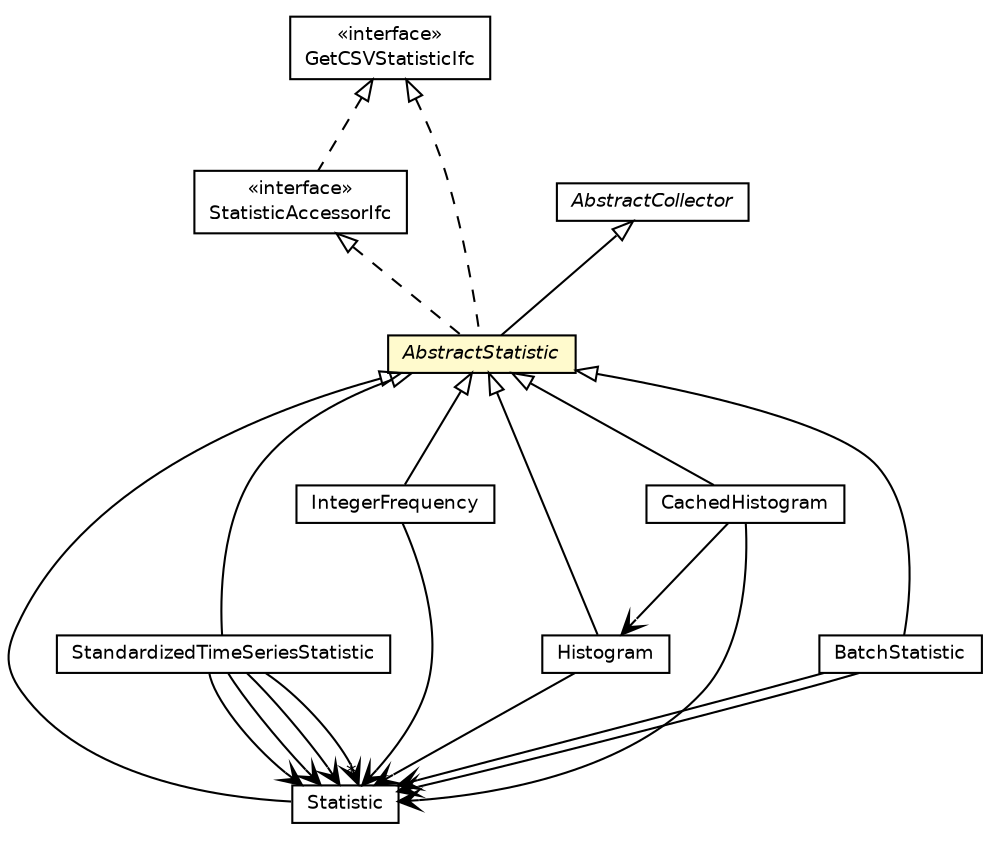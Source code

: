#!/usr/local/bin/dot
#
# Class diagram 
# Generated by UMLGraph version 5.4 (http://www.umlgraph.org/)
#

digraph G {
	edge [fontname="Helvetica",fontsize=10,labelfontname="Helvetica",labelfontsize=10];
	node [fontname="Helvetica",fontsize=10,shape=plaintext];
	nodesep=0.25;
	ranksep=0.5;
	// jsl.utilities.statistic.StatisticAccessorIfc
	c20190 [label=<<table title="jsl.utilities.statistic.StatisticAccessorIfc" border="0" cellborder="1" cellspacing="0" cellpadding="2" port="p" href="./StatisticAccessorIfc.html">
		<tr><td><table border="0" cellspacing="0" cellpadding="1">
<tr><td align="center" balign="center"> &#171;interface&#187; </td></tr>
<tr><td align="center" balign="center"> StatisticAccessorIfc </td></tr>
		</table></td></tr>
		</table>>, URL="./StatisticAccessorIfc.html", fontname="Helvetica", fontcolor="black", fontsize=9.0];
	// jsl.utilities.statistic.Statistic
	c20191 [label=<<table title="jsl.utilities.statistic.Statistic" border="0" cellborder="1" cellspacing="0" cellpadding="2" port="p" href="./Statistic.html">
		<tr><td><table border="0" cellspacing="0" cellpadding="1">
<tr><td align="center" balign="center"> Statistic </td></tr>
		</table></td></tr>
		</table>>, URL="./Statistic.html", fontname="Helvetica", fontcolor="black", fontsize=9.0];
	// jsl.utilities.statistic.StandardizedTimeSeriesStatistic
	c20192 [label=<<table title="jsl.utilities.statistic.StandardizedTimeSeriesStatistic" border="0" cellborder="1" cellspacing="0" cellpadding="2" port="p" href="./StandardizedTimeSeriesStatistic.html">
		<tr><td><table border="0" cellspacing="0" cellpadding="1">
<tr><td align="center" balign="center"> StandardizedTimeSeriesStatistic </td></tr>
		</table></td></tr>
		</table>>, URL="./StandardizedTimeSeriesStatistic.html", fontname="Helvetica", fontcolor="black", fontsize=9.0];
	// jsl.utilities.statistic.IntegerFrequency
	c20194 [label=<<table title="jsl.utilities.statistic.IntegerFrequency" border="0" cellborder="1" cellspacing="0" cellpadding="2" port="p" href="./IntegerFrequency.html">
		<tr><td><table border="0" cellspacing="0" cellpadding="1">
<tr><td align="center" balign="center"> IntegerFrequency </td></tr>
		</table></td></tr>
		</table>>, URL="./IntegerFrequency.html", fontname="Helvetica", fontcolor="black", fontsize=9.0];
	// jsl.utilities.statistic.Histogram
	c20196 [label=<<table title="jsl.utilities.statistic.Histogram" border="0" cellborder="1" cellspacing="0" cellpadding="2" port="p" href="./Histogram.html">
		<tr><td><table border="0" cellspacing="0" cellpadding="1">
<tr><td align="center" balign="center"> Histogram </td></tr>
		</table></td></tr>
		</table>>, URL="./Histogram.html", fontname="Helvetica", fontcolor="black", fontsize=9.0];
	// jsl.utilities.statistic.GetCSVStatisticIfc
	c20199 [label=<<table title="jsl.utilities.statistic.GetCSVStatisticIfc" border="0" cellborder="1" cellspacing="0" cellpadding="2" port="p" href="./GetCSVStatisticIfc.html">
		<tr><td><table border="0" cellspacing="0" cellpadding="1">
<tr><td align="center" balign="center"> &#171;interface&#187; </td></tr>
<tr><td align="center" balign="center"> GetCSVStatisticIfc </td></tr>
		</table></td></tr>
		</table>>, URL="./GetCSVStatisticIfc.html", fontname="Helvetica", fontcolor="black", fontsize=9.0];
	// jsl.utilities.statistic.CachedHistogram
	c20202 [label=<<table title="jsl.utilities.statistic.CachedHistogram" border="0" cellborder="1" cellspacing="0" cellpadding="2" port="p" href="./CachedHistogram.html">
		<tr><td><table border="0" cellspacing="0" cellpadding="1">
<tr><td align="center" balign="center"> CachedHistogram </td></tr>
		</table></td></tr>
		</table>>, URL="./CachedHistogram.html", fontname="Helvetica", fontcolor="black", fontsize=9.0];
	// jsl.utilities.statistic.BatchStatistic
	c20203 [label=<<table title="jsl.utilities.statistic.BatchStatistic" border="0" cellborder="1" cellspacing="0" cellpadding="2" port="p" href="./BatchStatistic.html">
		<tr><td><table border="0" cellspacing="0" cellpadding="1">
<tr><td align="center" balign="center"> BatchStatistic </td></tr>
		</table></td></tr>
		</table>>, URL="./BatchStatistic.html", fontname="Helvetica", fontcolor="black", fontsize=9.0];
	// jsl.utilities.statistic.AbstractStatistic
	c20204 [label=<<table title="jsl.utilities.statistic.AbstractStatistic" border="0" cellborder="1" cellspacing="0" cellpadding="2" port="p" bgcolor="lemonChiffon" href="./AbstractStatistic.html">
		<tr><td><table border="0" cellspacing="0" cellpadding="1">
<tr><td align="center" balign="center"><font face="Helvetica-Oblique"> AbstractStatistic </font></td></tr>
		</table></td></tr>
		</table>>, URL="./AbstractStatistic.html", fontname="Helvetica", fontcolor="black", fontsize=9.0];
	// jsl.utilities.statistic.AbstractCollector
	c20205 [label=<<table title="jsl.utilities.statistic.AbstractCollector" border="0" cellborder="1" cellspacing="0" cellpadding="2" port="p" href="./AbstractCollector.html">
		<tr><td><table border="0" cellspacing="0" cellpadding="1">
<tr><td align="center" balign="center"><font face="Helvetica-Oblique"> AbstractCollector </font></td></tr>
		</table></td></tr>
		</table>>, URL="./AbstractCollector.html", fontname="Helvetica", fontcolor="black", fontsize=9.0];
	//jsl.utilities.statistic.StatisticAccessorIfc implements jsl.utilities.statistic.GetCSVStatisticIfc
	c20199:p -> c20190:p [dir=back,arrowtail=empty,style=dashed];
	//jsl.utilities.statistic.Statistic extends jsl.utilities.statistic.AbstractStatistic
	c20204:p -> c20191:p [dir=back,arrowtail=empty];
	//jsl.utilities.statistic.StandardizedTimeSeriesStatistic extends jsl.utilities.statistic.AbstractStatistic
	c20204:p -> c20192:p [dir=back,arrowtail=empty];
	//jsl.utilities.statistic.IntegerFrequency extends jsl.utilities.statistic.AbstractStatistic
	c20204:p -> c20194:p [dir=back,arrowtail=empty];
	//jsl.utilities.statistic.Histogram extends jsl.utilities.statistic.AbstractStatistic
	c20204:p -> c20196:p [dir=back,arrowtail=empty];
	//jsl.utilities.statistic.CachedHistogram extends jsl.utilities.statistic.AbstractStatistic
	c20204:p -> c20202:p [dir=back,arrowtail=empty];
	//jsl.utilities.statistic.BatchStatistic extends jsl.utilities.statistic.AbstractStatistic
	c20204:p -> c20203:p [dir=back,arrowtail=empty];
	//jsl.utilities.statistic.AbstractStatistic extends jsl.utilities.statistic.AbstractCollector
	c20205:p -> c20204:p [dir=back,arrowtail=empty];
	//jsl.utilities.statistic.AbstractStatistic implements jsl.utilities.statistic.StatisticAccessorIfc
	c20190:p -> c20204:p [dir=back,arrowtail=empty,style=dashed];
	//jsl.utilities.statistic.AbstractStatistic implements jsl.utilities.statistic.GetCSVStatisticIfc
	c20199:p -> c20204:p [dir=back,arrowtail=empty,style=dashed];
	// jsl.utilities.statistic.StandardizedTimeSeriesStatistic NAVASSOC jsl.utilities.statistic.Statistic
	c20192:p -> c20191:p [taillabel="", label="", headlabel="", fontname="Helvetica", fontcolor="black", fontsize=10.0, color="black", arrowhead=open];
	// jsl.utilities.statistic.StandardizedTimeSeriesStatistic NAVASSOC jsl.utilities.statistic.Statistic
	c20192:p -> c20191:p [taillabel="", label="", headlabel="", fontname="Helvetica", fontcolor="black", fontsize=10.0, color="black", arrowhead=open];
	// jsl.utilities.statistic.StandardizedTimeSeriesStatistic NAVASSOC jsl.utilities.statistic.Statistic
	c20192:p -> c20191:p [taillabel="", label="", headlabel="", fontname="Helvetica", fontcolor="black", fontsize=10.0, color="black", arrowhead=open];
	// jsl.utilities.statistic.StandardizedTimeSeriesStatistic NAVASSOC jsl.utilities.statistic.Statistic
	c20192:p -> c20191:p [taillabel="", label="", headlabel="*", fontname="Helvetica", fontcolor="black", fontsize=10.0, color="black", arrowhead=open];
	// jsl.utilities.statistic.IntegerFrequency NAVASSOC jsl.utilities.statistic.Statistic
	c20194:p -> c20191:p [taillabel="", label="", headlabel="", fontname="Helvetica", fontcolor="black", fontsize=10.0, color="black", arrowhead=open];
	// jsl.utilities.statistic.Histogram NAVASSOC jsl.utilities.statistic.Statistic
	c20196:p -> c20191:p [taillabel="", label="", headlabel="", fontname="Helvetica", fontcolor="black", fontsize=10.0, color="black", arrowhead=open];
	// jsl.utilities.statistic.CachedHistogram NAVASSOC jsl.utilities.statistic.Statistic
	c20202:p -> c20191:p [taillabel="", label="", headlabel="", fontname="Helvetica", fontcolor="black", fontsize=10.0, color="black", arrowhead=open];
	// jsl.utilities.statistic.CachedHistogram NAVASSOC jsl.utilities.statistic.Histogram
	c20202:p -> c20196:p [taillabel="", label="", headlabel="", fontname="Helvetica", fontcolor="black", fontsize=10.0, color="black", arrowhead=open];
	// jsl.utilities.statistic.BatchStatistic NAVASSOC jsl.utilities.statistic.Statistic
	c20203:p -> c20191:p [taillabel="", label="", headlabel="", fontname="Helvetica", fontcolor="black", fontsize=10.0, color="black", arrowhead=open];
	// jsl.utilities.statistic.BatchStatistic NAVASSOC jsl.utilities.statistic.Statistic
	c20203:p -> c20191:p [taillabel="", label="", headlabel="", fontname="Helvetica", fontcolor="black", fontsize=10.0, color="black", arrowhead=open];
}

